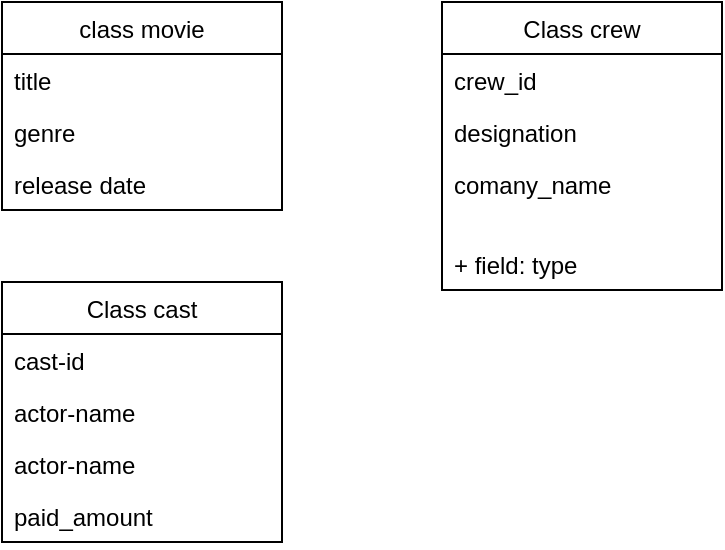 <mxfile version="15.9.3" type="device"><diagram id="hnWCp4RB8GqAoQyaWohu" name="Page-1"><mxGraphModel dx="736" dy="420" grid="1" gridSize="10" guides="1" tooltips="1" connect="1" arrows="1" fold="1" page="1" pageScale="1" pageWidth="850" pageHeight="1100" math="0" shadow="0"><root><mxCell id="0"/><mxCell id="1" parent="0"/><mxCell id="bXJtshr_kp-iokwZ7jXT-1" value="class movie" style="swimlane;fontStyle=0;childLayout=stackLayout;horizontal=1;startSize=26;fillColor=none;horizontalStack=0;resizeParent=1;resizeParentMax=0;resizeLast=0;collapsible=1;marginBottom=0;" vertex="1" parent="1"><mxGeometry x="80" y="90" width="140" height="104" as="geometry"/></mxCell><mxCell id="bXJtshr_kp-iokwZ7jXT-2" value="title" style="text;strokeColor=none;fillColor=none;align=left;verticalAlign=top;spacingLeft=4;spacingRight=4;overflow=hidden;rotatable=0;points=[[0,0.5],[1,0.5]];portConstraint=eastwest;" vertex="1" parent="bXJtshr_kp-iokwZ7jXT-1"><mxGeometry y="26" width="140" height="26" as="geometry"/></mxCell><mxCell id="bXJtshr_kp-iokwZ7jXT-3" value="genre" style="text;strokeColor=none;fillColor=none;align=left;verticalAlign=top;spacingLeft=4;spacingRight=4;overflow=hidden;rotatable=0;points=[[0,0.5],[1,0.5]];portConstraint=eastwest;" vertex="1" parent="bXJtshr_kp-iokwZ7jXT-1"><mxGeometry y="52" width="140" height="26" as="geometry"/></mxCell><mxCell id="bXJtshr_kp-iokwZ7jXT-4" value="release date" style="text;strokeColor=none;fillColor=none;align=left;verticalAlign=top;spacingLeft=4;spacingRight=4;overflow=hidden;rotatable=0;points=[[0,0.5],[1,0.5]];portConstraint=eastwest;" vertex="1" parent="bXJtshr_kp-iokwZ7jXT-1"><mxGeometry y="78" width="140" height="26" as="geometry"/></mxCell><mxCell id="bXJtshr_kp-iokwZ7jXT-5" value="Class cast" style="swimlane;fontStyle=0;childLayout=stackLayout;horizontal=1;startSize=26;fillColor=none;horizontalStack=0;resizeParent=1;resizeParentMax=0;resizeLast=0;collapsible=1;marginBottom=0;" vertex="1" parent="1"><mxGeometry x="80" y="230" width="140" height="130" as="geometry"/></mxCell><mxCell id="bXJtshr_kp-iokwZ7jXT-6" value="cast-id" style="text;strokeColor=none;fillColor=none;align=left;verticalAlign=top;spacingLeft=4;spacingRight=4;overflow=hidden;rotatable=0;points=[[0,0.5],[1,0.5]];portConstraint=eastwest;" vertex="1" parent="bXJtshr_kp-iokwZ7jXT-5"><mxGeometry y="26" width="140" height="26" as="geometry"/></mxCell><mxCell id="bXJtshr_kp-iokwZ7jXT-7" value="actor-name" style="text;strokeColor=none;fillColor=none;align=left;verticalAlign=top;spacingLeft=4;spacingRight=4;overflow=hidden;rotatable=0;points=[[0,0.5],[1,0.5]];portConstraint=eastwest;" vertex="1" parent="bXJtshr_kp-iokwZ7jXT-5"><mxGeometry y="52" width="140" height="26" as="geometry"/></mxCell><mxCell id="bXJtshr_kp-iokwZ7jXT-20" value="actor-name" style="text;strokeColor=none;fillColor=none;align=left;verticalAlign=top;spacingLeft=4;spacingRight=4;overflow=hidden;rotatable=0;points=[[0,0.5],[1,0.5]];portConstraint=eastwest;" vertex="1" parent="bXJtshr_kp-iokwZ7jXT-5"><mxGeometry y="78" width="140" height="26" as="geometry"/></mxCell><mxCell id="bXJtshr_kp-iokwZ7jXT-8" value="paid_amount" style="text;strokeColor=none;fillColor=none;align=left;verticalAlign=top;spacingLeft=4;spacingRight=4;overflow=hidden;rotatable=0;points=[[0,0.5],[1,0.5]];portConstraint=eastwest;" vertex="1" parent="bXJtshr_kp-iokwZ7jXT-5"><mxGeometry y="104" width="140" height="26" as="geometry"/></mxCell><mxCell id="bXJtshr_kp-iokwZ7jXT-13" value="Class crew" style="swimlane;fontStyle=0;childLayout=stackLayout;horizontal=1;startSize=26;fillColor=none;horizontalStack=0;resizeParent=1;resizeParentMax=0;resizeLast=0;collapsible=1;marginBottom=0;" vertex="1" parent="1"><mxGeometry x="300" y="90" width="140" height="144" as="geometry"/></mxCell><mxCell id="bXJtshr_kp-iokwZ7jXT-14" value="crew_id" style="text;strokeColor=none;fillColor=none;align=left;verticalAlign=top;spacingLeft=4;spacingRight=4;overflow=hidden;rotatable=0;points=[[0,0.5],[1,0.5]];portConstraint=eastwest;" vertex="1" parent="bXJtshr_kp-iokwZ7jXT-13"><mxGeometry y="26" width="140" height="26" as="geometry"/></mxCell><mxCell id="bXJtshr_kp-iokwZ7jXT-16" value="designation" style="text;strokeColor=none;fillColor=none;align=left;verticalAlign=top;spacingLeft=4;spacingRight=4;overflow=hidden;rotatable=0;points=[[0,0.5],[1,0.5]];portConstraint=eastwest;" vertex="1" parent="bXJtshr_kp-iokwZ7jXT-13"><mxGeometry y="52" width="140" height="26" as="geometry"/></mxCell><mxCell id="bXJtshr_kp-iokwZ7jXT-15" value="comany_name" style="text;strokeColor=none;fillColor=none;align=left;verticalAlign=top;spacingLeft=4;spacingRight=4;overflow=hidden;rotatable=0;points=[[0,0.5],[1,0.5]];portConstraint=eastwest;" vertex="1" parent="bXJtshr_kp-iokwZ7jXT-13"><mxGeometry y="78" width="140" height="40" as="geometry"/></mxCell><mxCell id="bXJtshr_kp-iokwZ7jXT-18" value="+ field: type" style="text;strokeColor=none;fillColor=none;align=left;verticalAlign=top;spacingLeft=4;spacingRight=4;overflow=hidden;rotatable=0;points=[[0,0.5],[1,0.5]];portConstraint=eastwest;" vertex="1" parent="bXJtshr_kp-iokwZ7jXT-13"><mxGeometry y="118" width="140" height="26" as="geometry"/></mxCell></root></mxGraphModel></diagram></mxfile>